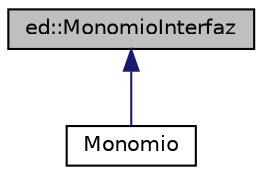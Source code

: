 digraph "ed::MonomioInterfaz"
{
  edge [fontname="Helvetica",fontsize="10",labelfontname="Helvetica",labelfontsize="10"];
  node [fontname="Helvetica",fontsize="10",shape=record];
  Node1 [label="ed::MonomioInterfaz",height=0.2,width=0.4,color="black", fillcolor="grey75", style="filled", fontcolor="black"];
  Node1 -> Node2 [dir="back",color="midnightblue",fontsize="10",style="solid",fontname="Helvetica"];
  Node2 [label="Monomio",height=0.2,width=0.4,color="black", fillcolor="white", style="filled",URL="$classMonomio.html",tooltip="Definición de la plantilla de la clase Monomio. "];
}
